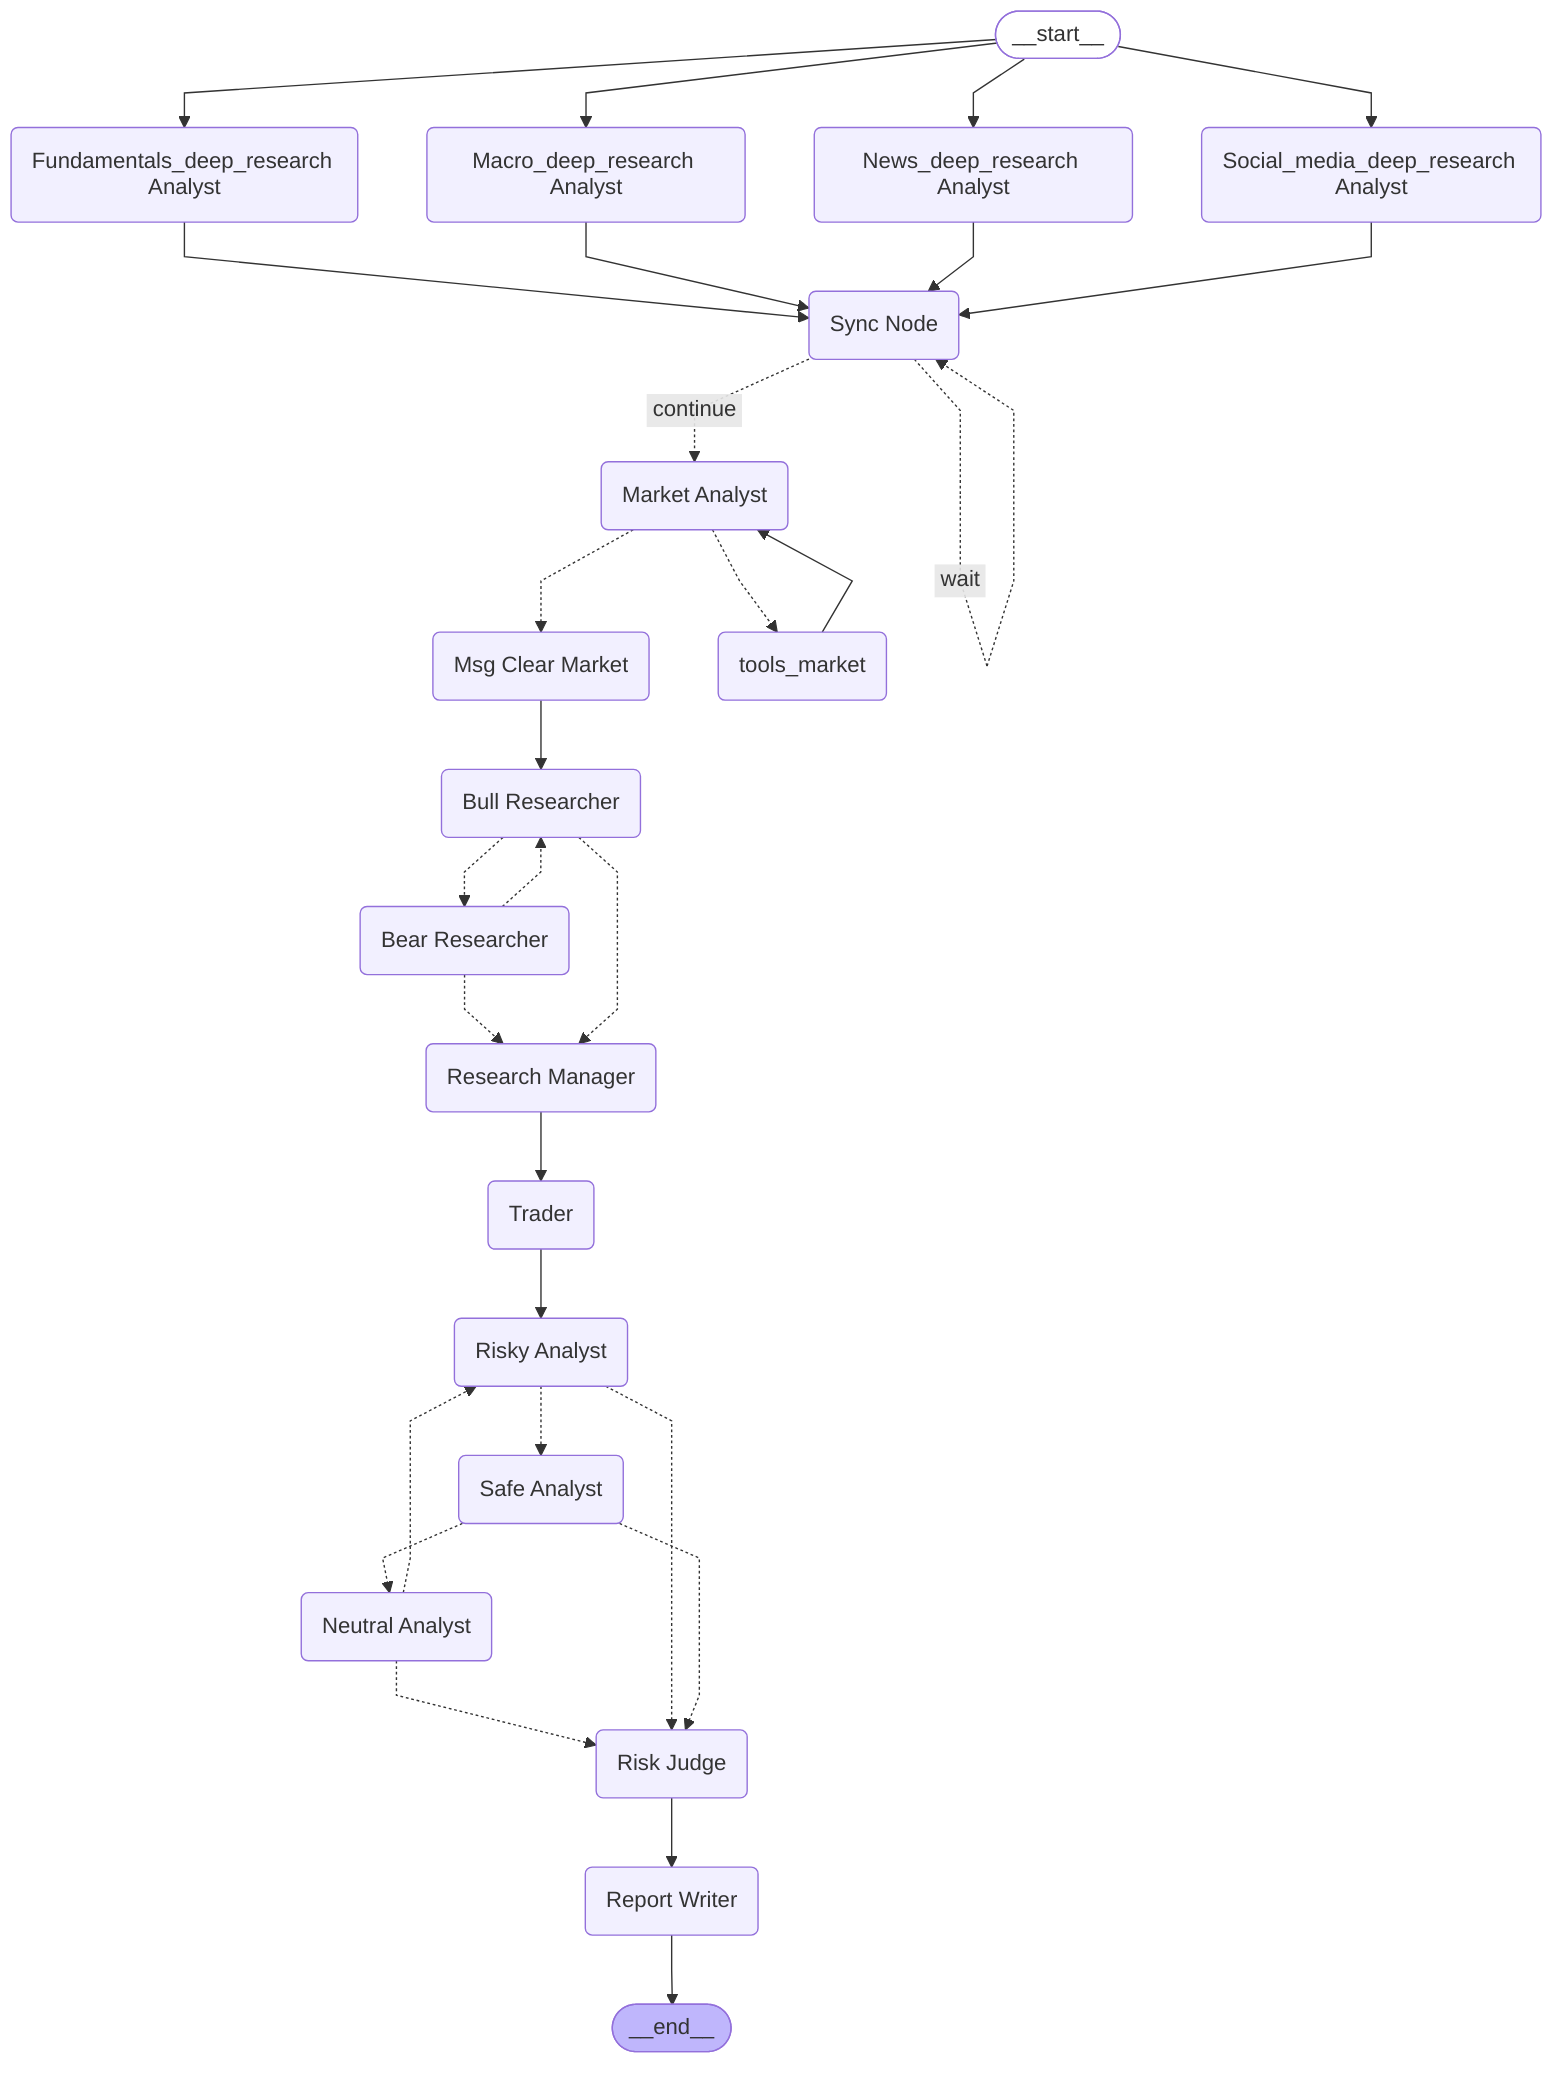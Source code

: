 ---
config:
  flowchart:
    curve: linear
---
graph TD;
	__start__([<p>__start__</p>]):::first
	Market_Analyst(Market Analyst)
	Social_media_deep_research_Analyst(Social_media_deep_research Analyst)
	News_deep_research_Analyst(News_deep_research Analyst)
	Fundamentals_deep_research_Analyst(Fundamentals_deep_research Analyst)
	Macro_deep_research_Analyst(Macro_deep_research Analyst)
	Msg_Clear_Market(Msg Clear Market)
	tools_market(tools_market)
	Bull_Researcher(Bull Researcher)
	Bear_Researcher(Bear Researcher)
	Research_Manager(Research Manager)
	Trader(Trader)
	Risky_Analyst(Risky Analyst)
	Neutral_Analyst(Neutral Analyst)
	Safe_Analyst(Safe Analyst)
	Risk_Judge(Risk Judge)
	Report_Writer(Report Writer)
	Sync_Node(Sync Node)
	__end__([<p>__end__</p>]):::last
	Bear_Researcher -.-> Bull_Researcher;
	Bear_Researcher -.-> Research_Manager;
	Bull_Researcher -.-> Bear_Researcher;
	Bull_Researcher -.-> Research_Manager;
	Fundamentals_deep_research_Analyst --> Sync_Node;
	Macro_deep_research_Analyst --> Sync_Node;
	Market_Analyst -.-> Msg_Clear_Market;
	Market_Analyst -.-> tools_market;
	Msg_Clear_Market --> Bull_Researcher;
	Neutral_Analyst -.-> Risk_Judge;
	Neutral_Analyst -.-> Risky_Analyst;
	News_deep_research_Analyst --> Sync_Node;
	Research_Manager --> Trader;
	Risk_Judge --> Report_Writer;
	Risky_Analyst -.-> Risk_Judge;
	Risky_Analyst -.-> Safe_Analyst;
	Safe_Analyst -.-> Neutral_Analyst;
	Safe_Analyst -.-> Risk_Judge;
	Social_media_deep_research_Analyst --> Sync_Node;
	Sync_Node -. &nbsp;continue&nbsp; .-> Market_Analyst;
	Trader --> Risky_Analyst;
	__start__ --> Fundamentals_deep_research_Analyst;
	__start__ --> Macro_deep_research_Analyst;
	__start__ --> News_deep_research_Analyst;
	__start__ --> Social_media_deep_research_Analyst;
	tools_market --> Market_Analyst;
	Report_Writer --> __end__;
	Sync_Node -. &nbsp;wait&nbsp; .-> Sync_Node;
	classDef default fill:#f2f0ff,line-height:1.2
	classDef first fill-opacity:0
	classDef last fill:#bfb6fc